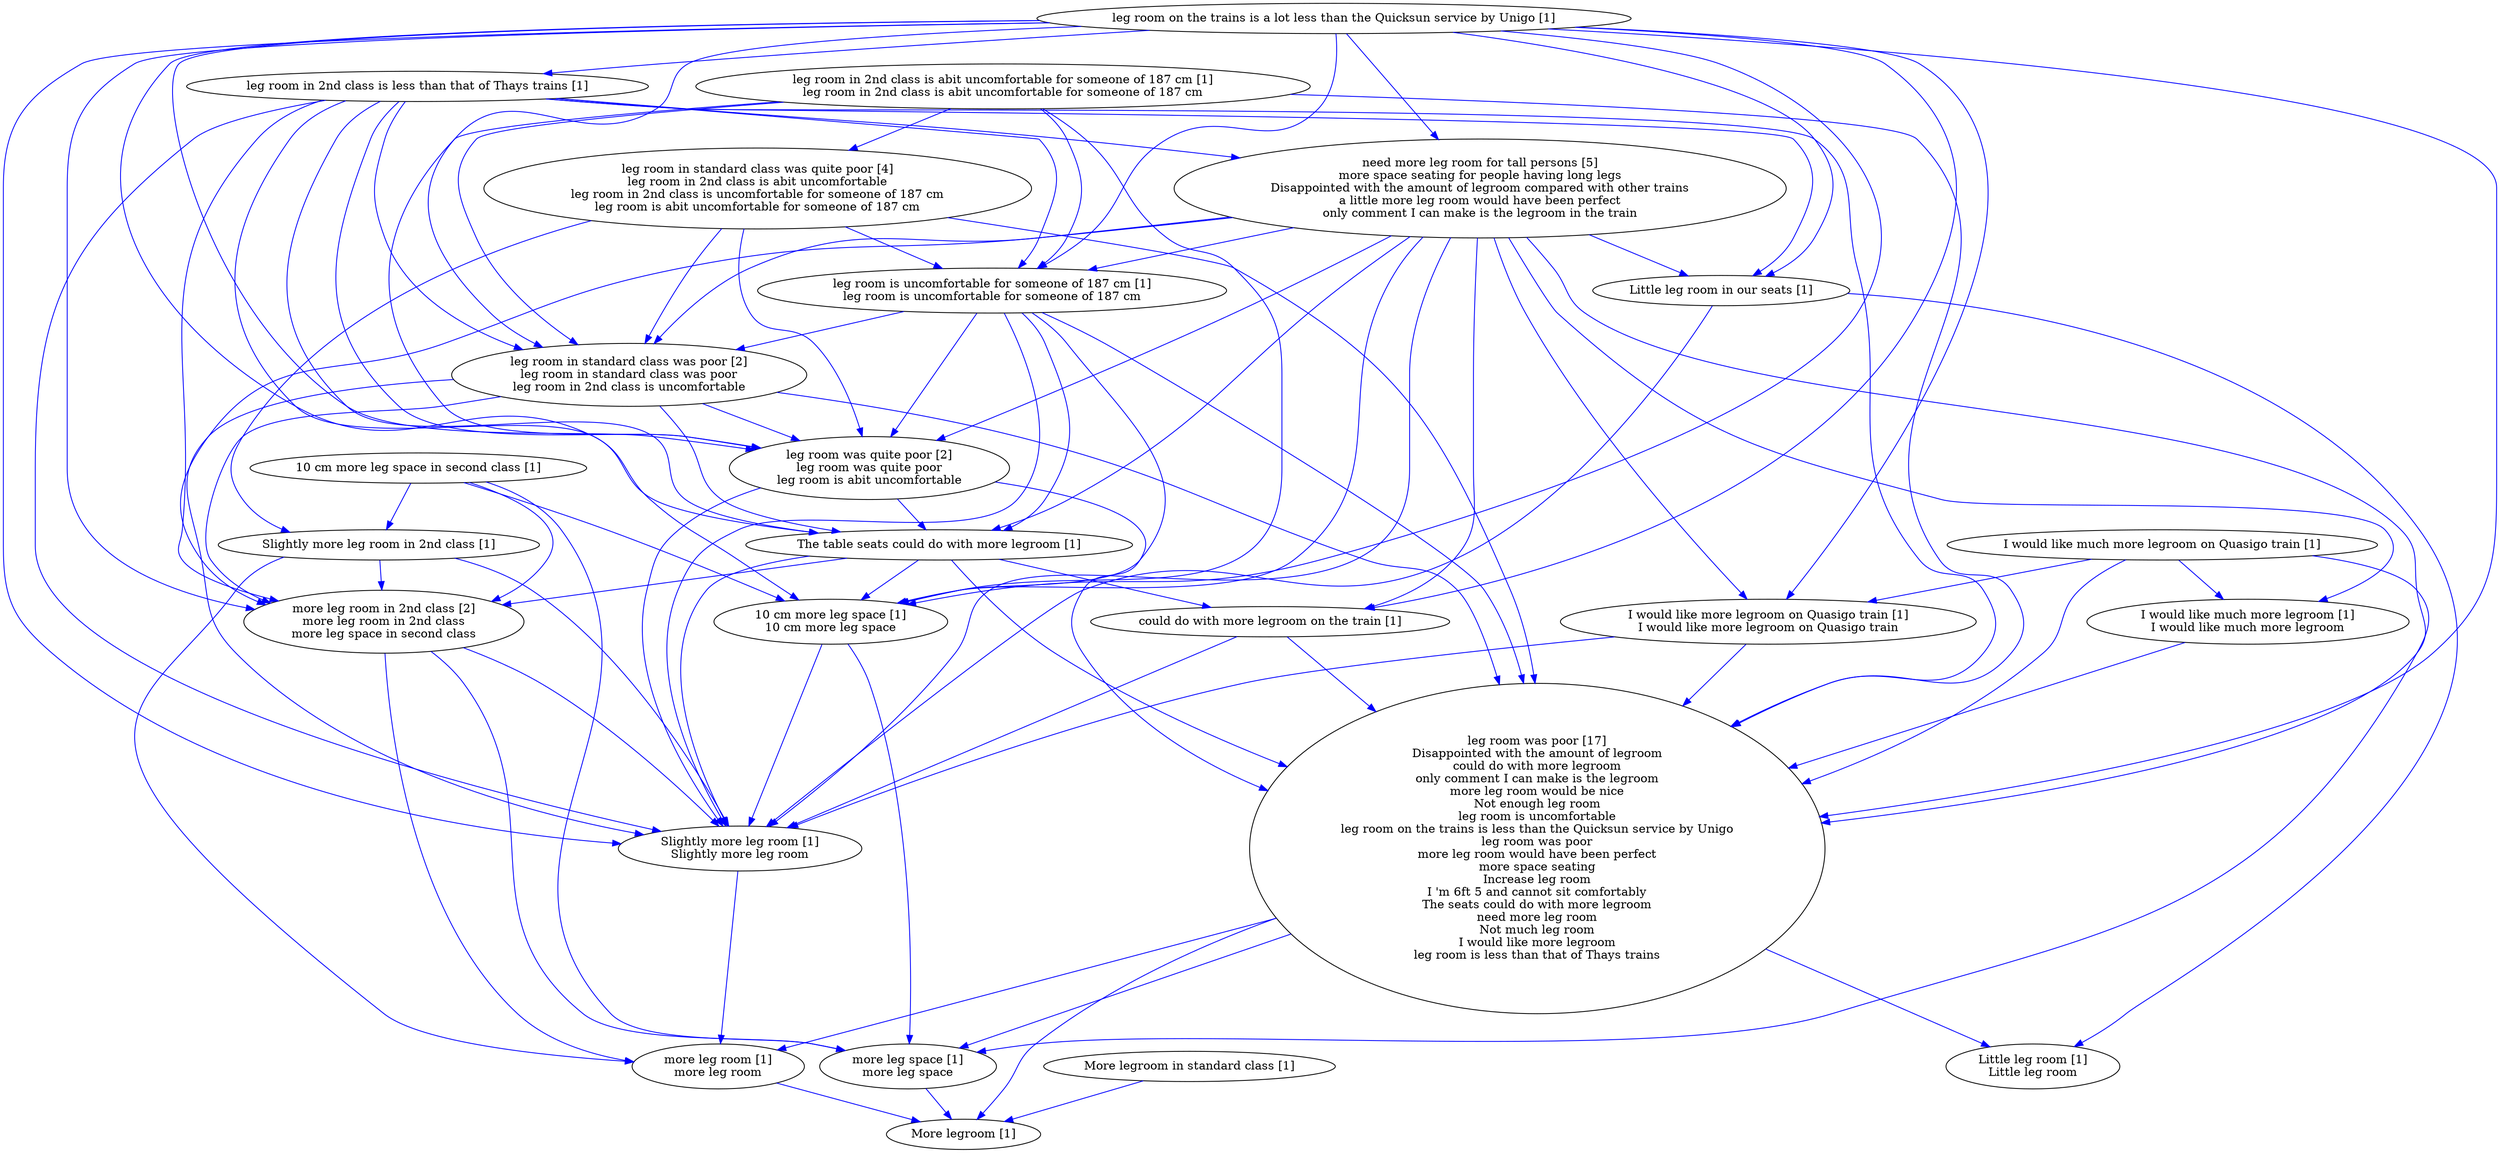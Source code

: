 digraph collapsedGraph {
"leg room in standard class was poor [2]\nleg room in standard class was poor\nleg room in 2nd class is uncomfortable""leg room was poor [17]\nDisappointed with the amount of legroom\ncould do with more legroom\nonly comment I can make is the legroom\nmore leg room would be nice\nNot enough leg room\nleg room is uncomfortable\nleg room on the trains is less than the Quicksun service by Unigo\nleg room was poor\nmore leg room would have been perfect\nmore space seating\nIncrease leg room\nI 'm 6ft 5 and cannot sit comfortably\nThe seats could do with more legroom\nneed more leg room\nNot much leg room\nI would like more legroom\nleg room is less than that of Thays trains""need more leg room for tall persons [5]\nmore space seating for people having long legs\nDisappointed with the amount of legroom compared with other trains\na little more leg room would have been perfect\nonly comment I can make is the legroom in the train""leg room in standard class was quite poor [4]\nleg room in 2nd class is abit uncomfortable\nleg room in 2nd class is uncomfortable for someone of 187 cm\nleg room is abit uncomfortable for someone of 187 cm""leg room was quite poor [2]\nleg room was quite poor\nleg room is abit uncomfortable""more leg room in 2nd class [2]\nmore leg room in 2nd class\nmore leg space in second class""10 cm more leg space in second class [1]""more leg space [1]\nmore leg space""10 cm more leg space [1]\n10 cm more leg space""I would like much more legroom on Quasigo train [1]""I would like more legroom on Quasigo train [1]\nI would like more legroom on Quasigo train""I would like much more legroom [1]\nI would like much more legroom""Little leg room in our seats [1]""Little leg room [1]\nLittle leg room""More legroom [1]""More legroom in standard class [1]""Slightly more leg room in 2nd class [1]""more leg room [1]\nmore leg room""Slightly more leg room [1]\nSlightly more leg room""The table seats could do with more legroom [1]""could do with more legroom on the train [1]""leg room in 2nd class is abit uncomfortable for someone of 187 cm [1]\nleg room in 2nd class is abit uncomfortable for someone of 187 cm""leg room is uncomfortable for someone of 187 cm [1]\nleg room is uncomfortable for someone of 187 cm""leg room in 2nd class is less than that of Thays trains [1]""leg room on the trains is a lot less than the Quicksun service by Unigo [1]""more leg room in 2nd class [2]\nmore leg room in 2nd class\nmore leg space in second class" -> "more leg space [1]\nmore leg space" [color=blue]
"10 cm more leg space in second class [1]" -> "10 cm more leg space [1]\n10 cm more leg space" [color=blue]
"10 cm more leg space [1]\n10 cm more leg space" -> "more leg space [1]\nmore leg space" [color=blue]
"10 cm more leg space in second class [1]" -> "more leg space [1]\nmore leg space" [color=blue]
"I would like much more legroom on Quasigo train [1]" -> "I would like more legroom on Quasigo train [1]\nI would like more legroom on Quasigo train" [color=blue]
"I would like more legroom on Quasigo train [1]\nI would like more legroom on Quasigo train" -> "leg room was poor [17]\nDisappointed with the amount of legroom\ncould do with more legroom\nonly comment I can make is the legroom\nmore leg room would be nice\nNot enough leg room\nleg room is uncomfortable\nleg room on the trains is less than the Quicksun service by Unigo\nleg room was poor\nmore leg room would have been perfect\nmore space seating\nIncrease leg room\nI 'm 6ft 5 and cannot sit comfortably\nThe seats could do with more legroom\nneed more leg room\nNot much leg room\nI would like more legroom\nleg room is less than that of Thays trains" [color=blue]
"I would like much more legroom on Quasigo train [1]" -> "I would like much more legroom [1]\nI would like much more legroom" [color=blue]
"I would like much more legroom [1]\nI would like much more legroom" -> "leg room was poor [17]\nDisappointed with the amount of legroom\ncould do with more legroom\nonly comment I can make is the legroom\nmore leg room would be nice\nNot enough leg room\nleg room is uncomfortable\nleg room on the trains is less than the Quicksun service by Unigo\nleg room was poor\nmore leg room would have been perfect\nmore space seating\nIncrease leg room\nI 'm 6ft 5 and cannot sit comfortably\nThe seats could do with more legroom\nneed more leg room\nNot much leg room\nI would like more legroom\nleg room is less than that of Thays trains" [color=blue]
"I would like much more legroom on Quasigo train [1]" -> "leg room was poor [17]\nDisappointed with the amount of legroom\ncould do with more legroom\nonly comment I can make is the legroom\nmore leg room would be nice\nNot enough leg room\nleg room is uncomfortable\nleg room on the trains is less than the Quicksun service by Unigo\nleg room was poor\nmore leg room would have been perfect\nmore space seating\nIncrease leg room\nI 'm 6ft 5 and cannot sit comfortably\nThe seats could do with more legroom\nneed more leg room\nNot much leg room\nI would like more legroom\nleg room is less than that of Thays trains" [color=blue]
"leg room was poor [17]\nDisappointed with the amount of legroom\ncould do with more legroom\nonly comment I can make is the legroom\nmore leg room would be nice\nNot enough leg room\nleg room is uncomfortable\nleg room on the trains is less than the Quicksun service by Unigo\nleg room was poor\nmore leg room would have been perfect\nmore space seating\nIncrease leg room\nI 'm 6ft 5 and cannot sit comfortably\nThe seats could do with more legroom\nneed more leg room\nNot much leg room\nI would like more legroom\nleg room is less than that of Thays trains" -> "more leg space [1]\nmore leg space" [color=blue]
"I would like much more legroom on Quasigo train [1]" -> "more leg space [1]\nmore leg space" [color=blue]
"Little leg room in our seats [1]" -> "Little leg room [1]\nLittle leg room" [color=blue]
"more leg space [1]\nmore leg space" -> "More legroom [1]" [color=blue]
"More legroom in standard class [1]" -> "More legroom [1]" [color=blue]
"leg room was poor [17]\nDisappointed with the amount of legroom\ncould do with more legroom\nonly comment I can make is the legroom\nmore leg room would be nice\nNot enough leg room\nleg room is uncomfortable\nleg room on the trains is less than the Quicksun service by Unigo\nleg room was poor\nmore leg room would have been perfect\nmore space seating\nIncrease leg room\nI 'm 6ft 5 and cannot sit comfortably\nThe seats could do with more legroom\nneed more leg room\nNot much leg room\nI would like more legroom\nleg room is less than that of Thays trains" -> "Little leg room [1]\nLittle leg room" [color=blue]
"Slightly more leg room in 2nd class [1]" -> "more leg room in 2nd class [2]\nmore leg room in 2nd class\nmore leg space in second class" [color=blue]
"more leg room in 2nd class [2]\nmore leg room in 2nd class\nmore leg space in second class" -> "more leg room [1]\nmore leg room" [color=blue]
"Slightly more leg room in 2nd class [1]" -> "Slightly more leg room [1]\nSlightly more leg room" [color=blue]
"Slightly more leg room [1]\nSlightly more leg room" -> "more leg room [1]\nmore leg room" [color=blue]
"Slightly more leg room in 2nd class [1]" -> "more leg room [1]\nmore leg room" [color=blue]
"more leg room [1]\nmore leg room" -> "More legroom [1]" [color=blue]
"10 cm more leg space [1]\n10 cm more leg space" -> "Slightly more leg room [1]\nSlightly more leg room" [color=blue]
"more leg room in 2nd class [2]\nmore leg room in 2nd class\nmore leg space in second class" -> "Slightly more leg room [1]\nSlightly more leg room" [color=blue]
"10 cm more leg space in second class [1]" -> "Slightly more leg room in 2nd class [1]" [color=blue]
"Little leg room in our seats [1]" -> "Slightly more leg room [1]\nSlightly more leg room" [color=blue]
"leg room was poor [17]\nDisappointed with the amount of legroom\ncould do with more legroom\nonly comment I can make is the legroom\nmore leg room would be nice\nNot enough leg room\nleg room is uncomfortable\nleg room on the trains is less than the Quicksun service by Unigo\nleg room was poor\nmore leg room would have been perfect\nmore space seating\nIncrease leg room\nI 'm 6ft 5 and cannot sit comfortably\nThe seats could do with more legroom\nneed more leg room\nNot much leg room\nI would like more legroom\nleg room is less than that of Thays trains" -> "more leg room [1]\nmore leg room" [color=blue]
"I would like more legroom on Quasigo train [1]\nI would like more legroom on Quasigo train" -> "Slightly more leg room [1]\nSlightly more leg room" [color=blue]
"10 cm more leg space in second class [1]" -> "more leg room in 2nd class [2]\nmore leg room in 2nd class\nmore leg space in second class" [color=blue]
"The table seats could do with more legroom [1]" -> "leg room was poor [17]\nDisappointed with the amount of legroom\ncould do with more legroom\nonly comment I can make is the legroom\nmore leg room would be nice\nNot enough leg room\nleg room is uncomfortable\nleg room on the trains is less than the Quicksun service by Unigo\nleg room was poor\nmore leg room would have been perfect\nmore space seating\nIncrease leg room\nI 'm 6ft 5 and cannot sit comfortably\nThe seats could do with more legroom\nneed more leg room\nNot much leg room\nI would like more legroom\nleg room is less than that of Thays trains" [color=blue]
"The table seats could do with more legroom [1]" -> "10 cm more leg space [1]\n10 cm more leg space" [color=blue]
"The table seats could do with more legroom [1]" -> "more leg room in 2nd class [2]\nmore leg room in 2nd class\nmore leg space in second class" [color=blue]
"The table seats could do with more legroom [1]" -> "Slightly more leg room [1]\nSlightly more leg room" [color=blue]
"need more leg room for tall persons [5]\nmore space seating for people having long legs\nDisappointed with the amount of legroom compared with other trains\na little more leg room would have been perfect\nonly comment I can make is the legroom in the train" -> "10 cm more leg space [1]\n10 cm more leg space" [color=blue]
"need more leg room for tall persons [5]\nmore space seating for people having long legs\nDisappointed with the amount of legroom compared with other trains\na little more leg room would have been perfect\nonly comment I can make is the legroom in the train" -> "Little leg room in our seats [1]" [color=blue]
"need more leg room for tall persons [5]\nmore space seating for people having long legs\nDisappointed with the amount of legroom compared with other trains\na little more leg room would have been perfect\nonly comment I can make is the legroom in the train" -> "more leg room in 2nd class [2]\nmore leg room in 2nd class\nmore leg space in second class" [color=blue]
"need more leg room for tall persons [5]\nmore space seating for people having long legs\nDisappointed with the amount of legroom compared with other trains\na little more leg room would have been perfect\nonly comment I can make is the legroom in the train" -> "leg room was poor [17]\nDisappointed with the amount of legroom\ncould do with more legroom\nonly comment I can make is the legroom\nmore leg room would be nice\nNot enough leg room\nleg room is uncomfortable\nleg room on the trains is less than the Quicksun service by Unigo\nleg room was poor\nmore leg room would have been perfect\nmore space seating\nIncrease leg room\nI 'm 6ft 5 and cannot sit comfortably\nThe seats could do with more legroom\nneed more leg room\nNot much leg room\nI would like more legroom\nleg room is less than that of Thays trains" [color=blue]
"could do with more legroom on the train [1]" -> "leg room was poor [17]\nDisappointed with the amount of legroom\ncould do with more legroom\nonly comment I can make is the legroom\nmore leg room would be nice\nNot enough leg room\nleg room is uncomfortable\nleg room on the trains is less than the Quicksun service by Unigo\nleg room was poor\nmore leg room would have been perfect\nmore space seating\nIncrease leg room\nI 'm 6ft 5 and cannot sit comfortably\nThe seats could do with more legroom\nneed more leg room\nNot much leg room\nI would like more legroom\nleg room is less than that of Thays trains" [color=blue]
"need more leg room for tall persons [5]\nmore space seating for people having long legs\nDisappointed with the amount of legroom compared with other trains\na little more leg room would have been perfect\nonly comment I can make is the legroom in the train" -> "could do with more legroom on the train [1]" [color=blue]
"could do with more legroom on the train [1]" -> "Slightly more leg room [1]\nSlightly more leg room" [color=blue]
"The table seats could do with more legroom [1]" -> "could do with more legroom on the train [1]" [color=blue]
"leg room in 2nd class is abit uncomfortable for someone of 187 cm [1]\nleg room in 2nd class is abit uncomfortable for someone of 187 cm" -> "leg room in standard class was quite poor [4]\nleg room in 2nd class is abit uncomfortable\nleg room in 2nd class is uncomfortable for someone of 187 cm\nleg room is abit uncomfortable for someone of 187 cm" [color=blue]
"leg room in standard class was quite poor [4]\nleg room in 2nd class is abit uncomfortable\nleg room in 2nd class is uncomfortable for someone of 187 cm\nleg room is abit uncomfortable for someone of 187 cm" -> "leg room was quite poor [2]\nleg room was quite poor\nleg room is abit uncomfortable" [color=blue]
"leg room was quite poor [2]\nleg room was quite poor\nleg room is abit uncomfortable" -> "leg room was poor [17]\nDisappointed with the amount of legroom\ncould do with more legroom\nonly comment I can make is the legroom\nmore leg room would be nice\nNot enough leg room\nleg room is uncomfortable\nleg room on the trains is less than the Quicksun service by Unigo\nleg room was poor\nmore leg room would have been perfect\nmore space seating\nIncrease leg room\nI 'm 6ft 5 and cannot sit comfortably\nThe seats could do with more legroom\nneed more leg room\nNot much leg room\nI would like more legroom\nleg room is less than that of Thays trains" [color=blue]
"leg room in standard class was quite poor [4]\nleg room in 2nd class is abit uncomfortable\nleg room in 2nd class is uncomfortable for someone of 187 cm\nleg room is abit uncomfortable for someone of 187 cm" -> "leg room is uncomfortable for someone of 187 cm [1]\nleg room is uncomfortable for someone of 187 cm" [color=blue]
"leg room is uncomfortable for someone of 187 cm [1]\nleg room is uncomfortable for someone of 187 cm" -> "leg room was poor [17]\nDisappointed with the amount of legroom\ncould do with more legroom\nonly comment I can make is the legroom\nmore leg room would be nice\nNot enough leg room\nleg room is uncomfortable\nleg room on the trains is less than the Quicksun service by Unigo\nleg room was poor\nmore leg room would have been perfect\nmore space seating\nIncrease leg room\nI 'm 6ft 5 and cannot sit comfortably\nThe seats could do with more legroom\nneed more leg room\nNot much leg room\nI would like more legroom\nleg room is less than that of Thays trains" [color=blue]
"leg room in standard class was quite poor [4]\nleg room in 2nd class is abit uncomfortable\nleg room in 2nd class is uncomfortable for someone of 187 cm\nleg room is abit uncomfortable for someone of 187 cm" -> "leg room in standard class was poor [2]\nleg room in standard class was poor\nleg room in 2nd class is uncomfortable" [color=blue]
"leg room in standard class was poor [2]\nleg room in standard class was poor\nleg room in 2nd class is uncomfortable" -> "leg room was poor [17]\nDisappointed with the amount of legroom\ncould do with more legroom\nonly comment I can make is the legroom\nmore leg room would be nice\nNot enough leg room\nleg room is uncomfortable\nleg room on the trains is less than the Quicksun service by Unigo\nleg room was poor\nmore leg room would have been perfect\nmore space seating\nIncrease leg room\nI 'm 6ft 5 and cannot sit comfortably\nThe seats could do with more legroom\nneed more leg room\nNot much leg room\nI would like more legroom\nleg room is less than that of Thays trains" [color=blue]
"leg room in 2nd class is abit uncomfortable for someone of 187 cm [1]\nleg room in 2nd class is abit uncomfortable for someone of 187 cm" -> "leg room is uncomfortable for someone of 187 cm [1]\nleg room is uncomfortable for someone of 187 cm" [color=blue]
"leg room in 2nd class is abit uncomfortable for someone of 187 cm [1]\nleg room in 2nd class is abit uncomfortable for someone of 187 cm" -> "leg room was quite poor [2]\nleg room was quite poor\nleg room is abit uncomfortable" [color=blue]
"leg room in 2nd class is abit uncomfortable for someone of 187 cm [1]\nleg room in 2nd class is abit uncomfortable for someone of 187 cm" -> "leg room in standard class was poor [2]\nleg room in standard class was poor\nleg room in 2nd class is uncomfortable" [color=blue]
"leg room in standard class was quite poor [4]\nleg room in 2nd class is abit uncomfortable\nleg room in 2nd class is uncomfortable for someone of 187 cm\nleg room is abit uncomfortable for someone of 187 cm" -> "leg room was poor [17]\nDisappointed with the amount of legroom\ncould do with more legroom\nonly comment I can make is the legroom\nmore leg room would be nice\nNot enough leg room\nleg room is uncomfortable\nleg room on the trains is less than the Quicksun service by Unigo\nleg room was poor\nmore leg room would have been perfect\nmore space seating\nIncrease leg room\nI 'm 6ft 5 and cannot sit comfortably\nThe seats could do with more legroom\nneed more leg room\nNot much leg room\nI would like more legroom\nleg room is less than that of Thays trains" [color=blue]
"leg room in 2nd class is abit uncomfortable for someone of 187 cm [1]\nleg room in 2nd class is abit uncomfortable for someone of 187 cm" -> "leg room was poor [17]\nDisappointed with the amount of legroom\ncould do with more legroom\nonly comment I can make is the legroom\nmore leg room would be nice\nNot enough leg room\nleg room is uncomfortable\nleg room on the trains is less than the Quicksun service by Unigo\nleg room was poor\nmore leg room would have been perfect\nmore space seating\nIncrease leg room\nI 'm 6ft 5 and cannot sit comfortably\nThe seats could do with more legroom\nneed more leg room\nNot much leg room\nI would like more legroom\nleg room is less than that of Thays trains" [color=blue]
"need more leg room for tall persons [5]\nmore space seating for people having long legs\nDisappointed with the amount of legroom compared with other trains\na little more leg room would have been perfect\nonly comment I can make is the legroom in the train" -> "leg room was quite poor [2]\nleg room was quite poor\nleg room is abit uncomfortable" [color=blue]
"leg room is uncomfortable for someone of 187 cm [1]\nleg room is uncomfortable for someone of 187 cm" -> "Slightly more leg room [1]\nSlightly more leg room" [color=blue]
"leg room was quite poor [2]\nleg room was quite poor\nleg room is abit uncomfortable" -> "Slightly more leg room [1]\nSlightly more leg room" [color=blue]
"leg room in standard class was poor [2]\nleg room in standard class was poor\nleg room in 2nd class is uncomfortable" -> "Slightly more leg room [1]\nSlightly more leg room" [color=blue]
"leg room is uncomfortable for someone of 187 cm [1]\nleg room is uncomfortable for someone of 187 cm" -> "10 cm more leg space [1]\n10 cm more leg space" [color=blue]
"leg room is uncomfortable for someone of 187 cm [1]\nleg room is uncomfortable for someone of 187 cm" -> "The table seats could do with more legroom [1]" [color=blue]
"leg room was quite poor [2]\nleg room was quite poor\nleg room is abit uncomfortable" -> "The table seats could do with more legroom [1]" [color=blue]
"leg room in standard class was poor [2]\nleg room in standard class was poor\nleg room in 2nd class is uncomfortable" -> "The table seats could do with more legroom [1]" [color=blue]
"leg room in 2nd class is abit uncomfortable for someone of 187 cm [1]\nleg room in 2nd class is abit uncomfortable for someone of 187 cm" -> "10 cm more leg space [1]\n10 cm more leg space" [color=blue]
"leg room in 2nd class is less than that of Thays trains [1]" -> "leg room was poor [17]\nDisappointed with the amount of legroom\ncould do with more legroom\nonly comment I can make is the legroom\nmore leg room would be nice\nNot enough leg room\nleg room is uncomfortable\nleg room on the trains is less than the Quicksun service by Unigo\nleg room was poor\nmore leg room would have been perfect\nmore space seating\nIncrease leg room\nI 'm 6ft 5 and cannot sit comfortably\nThe seats could do with more legroom\nneed more leg room\nNot much leg room\nI would like more legroom\nleg room is less than that of Thays trains" [color=blue]
"leg room in 2nd class is less than that of Thays trains [1]" -> "Slightly more leg room [1]\nSlightly more leg room" [color=blue]
"leg room in 2nd class is less than that of Thays trains [1]" -> "leg room is uncomfortable for someone of 187 cm [1]\nleg room is uncomfortable for someone of 187 cm" [color=blue]
"leg room in 2nd class is less than that of Thays trains [1]" -> "leg room was quite poor [2]\nleg room was quite poor\nleg room is abit uncomfortable" [color=blue]
"leg room in 2nd class is less than that of Thays trains [1]" -> "10 cm more leg space [1]\n10 cm more leg space" [color=blue]
"leg room in 2nd class is less than that of Thays trains [1]" -> "more leg room in 2nd class [2]\nmore leg room in 2nd class\nmore leg space in second class" [color=blue]
"leg room in 2nd class is less than that of Thays trains [1]" -> "The table seats could do with more legroom [1]" [color=blue]
"leg room in 2nd class is less than that of Thays trains [1]" -> "Little leg room in our seats [1]" [color=blue]
"leg room in standard class was poor [2]\nleg room in standard class was poor\nleg room in 2nd class is uncomfortable" -> "more leg room in 2nd class [2]\nmore leg room in 2nd class\nmore leg space in second class" [color=blue]
"leg room in standard class was quite poor [4]\nleg room in 2nd class is abit uncomfortable\nleg room in 2nd class is uncomfortable for someone of 187 cm\nleg room is abit uncomfortable for someone of 187 cm" -> "Slightly more leg room in 2nd class [1]" [color=blue]
"leg room is uncomfortable for someone of 187 cm [1]\nleg room is uncomfortable for someone of 187 cm" -> "leg room was quite poor [2]\nleg room was quite poor\nleg room is abit uncomfortable" [color=blue]
"leg room is uncomfortable for someone of 187 cm [1]\nleg room is uncomfortable for someone of 187 cm" -> "leg room in standard class was poor [2]\nleg room in standard class was poor\nleg room in 2nd class is uncomfortable" [color=blue]
"leg room in standard class was poor [2]\nleg room in standard class was poor\nleg room in 2nd class is uncomfortable" -> "leg room was quite poor [2]\nleg room was quite poor\nleg room is abit uncomfortable" [color=blue]
"leg room in 2nd class is less than that of Thays trains [1]" -> "leg room in standard class was poor [2]\nleg room in standard class was poor\nleg room in 2nd class is uncomfortable" [color=blue]
"leg room on the trains is a lot less than the Quicksun service by Unigo [1]" -> "leg room was poor [17]\nDisappointed with the amount of legroom\ncould do with more legroom\nonly comment I can make is the legroom\nmore leg room would be nice\nNot enough leg room\nleg room is uncomfortable\nleg room on the trains is less than the Quicksun service by Unigo\nleg room was poor\nmore leg room would have been perfect\nmore space seating\nIncrease leg room\nI 'm 6ft 5 and cannot sit comfortably\nThe seats could do with more legroom\nneed more leg room\nNot much leg room\nI would like more legroom\nleg room is less than that of Thays trains" [color=blue]
"leg room on the trains is a lot less than the Quicksun service by Unigo [1]" -> "could do with more legroom on the train [1]" [color=blue]
"leg room on the trains is a lot less than the Quicksun service by Unigo [1]" -> "Slightly more leg room [1]\nSlightly more leg room" [color=blue]
"leg room on the trains is a lot less than the Quicksun service by Unigo [1]" -> "leg room is uncomfortable for someone of 187 cm [1]\nleg room is uncomfortable for someone of 187 cm" [color=blue]
"leg room on the trains is a lot less than the Quicksun service by Unigo [1]" -> "leg room was quite poor [2]\nleg room was quite poor\nleg room is abit uncomfortable" [color=blue]
"leg room on the trains is a lot less than the Quicksun service by Unigo [1]" -> "leg room in standard class was poor [2]\nleg room in standard class was poor\nleg room in 2nd class is uncomfortable" [color=blue]
"leg room on the trains is a lot less than the Quicksun service by Unigo [1]" -> "10 cm more leg space [1]\n10 cm more leg space" [color=blue]
"leg room on the trains is a lot less than the Quicksun service by Unigo [1]" -> "more leg room in 2nd class [2]\nmore leg room in 2nd class\nmore leg space in second class" [color=blue]
"leg room on the trains is a lot less than the Quicksun service by Unigo [1]" -> "The table seats could do with more legroom [1]" [color=blue]
"leg room on the trains is a lot less than the Quicksun service by Unigo [1]" -> "I would like more legroom on Quasigo train [1]\nI would like more legroom on Quasigo train" [color=blue]
"leg room on the trains is a lot less than the Quicksun service by Unigo [1]" -> "Little leg room in our seats [1]" [color=blue]
"leg room on the trains is a lot less than the Quicksun service by Unigo [1]" -> "leg room in 2nd class is less than that of Thays trains [1]" [color=blue]
"need more leg room for tall persons [5]\nmore space seating for people having long legs\nDisappointed with the amount of legroom compared with other trains\na little more leg room would have been perfect\nonly comment I can make is the legroom in the train" -> "leg room is uncomfortable for someone of 187 cm [1]\nleg room is uncomfortable for someone of 187 cm" [color=blue]
"need more leg room for tall persons [5]\nmore space seating for people having long legs\nDisappointed with the amount of legroom compared with other trains\na little more leg room would have been perfect\nonly comment I can make is the legroom in the train" -> "leg room in standard class was poor [2]\nleg room in standard class was poor\nleg room in 2nd class is uncomfortable" [color=blue]
"leg room was poor [17]\nDisappointed with the amount of legroom\ncould do with more legroom\nonly comment I can make is the legroom\nmore leg room would be nice\nNot enough leg room\nleg room is uncomfortable\nleg room on the trains is less than the Quicksun service by Unigo\nleg room was poor\nmore leg room would have been perfect\nmore space seating\nIncrease leg room\nI 'm 6ft 5 and cannot sit comfortably\nThe seats could do with more legroom\nneed more leg room\nNot much leg room\nI would like more legroom\nleg room is less than that of Thays trains" -> "More legroom [1]" [color=blue]
"leg room in 2nd class is less than that of Thays trains [1]" -> "need more leg room for tall persons [5]\nmore space seating for people having long legs\nDisappointed with the amount of legroom compared with other trains\na little more leg room would have been perfect\nonly comment I can make is the legroom in the train" [color=blue]
"need more leg room for tall persons [5]\nmore space seating for people having long legs\nDisappointed with the amount of legroom compared with other trains\na little more leg room would have been perfect\nonly comment I can make is the legroom in the train" -> "Slightly more leg room [1]\nSlightly more leg room" [color=blue]
"leg room on the trains is a lot less than the Quicksun service by Unigo [1]" -> "need more leg room for tall persons [5]\nmore space seating for people having long legs\nDisappointed with the amount of legroom compared with other trains\na little more leg room would have been perfect\nonly comment I can make is the legroom in the train" [color=blue]
"need more leg room for tall persons [5]\nmore space seating for people having long legs\nDisappointed with the amount of legroom compared with other trains\na little more leg room would have been perfect\nonly comment I can make is the legroom in the train" -> "The table seats could do with more legroom [1]" [color=blue]
"need more leg room for tall persons [5]\nmore space seating for people having long legs\nDisappointed with the amount of legroom compared with other trains\na little more leg room would have been perfect\nonly comment I can make is the legroom in the train" -> "I would like much more legroom [1]\nI would like much more legroom" [color=blue]
"need more leg room for tall persons [5]\nmore space seating for people having long legs\nDisappointed with the amount of legroom compared with other trains\na little more leg room would have been perfect\nonly comment I can make is the legroom in the train" -> "I would like more legroom on Quasigo train [1]\nI would like more legroom on Quasigo train" [color=blue]
}
